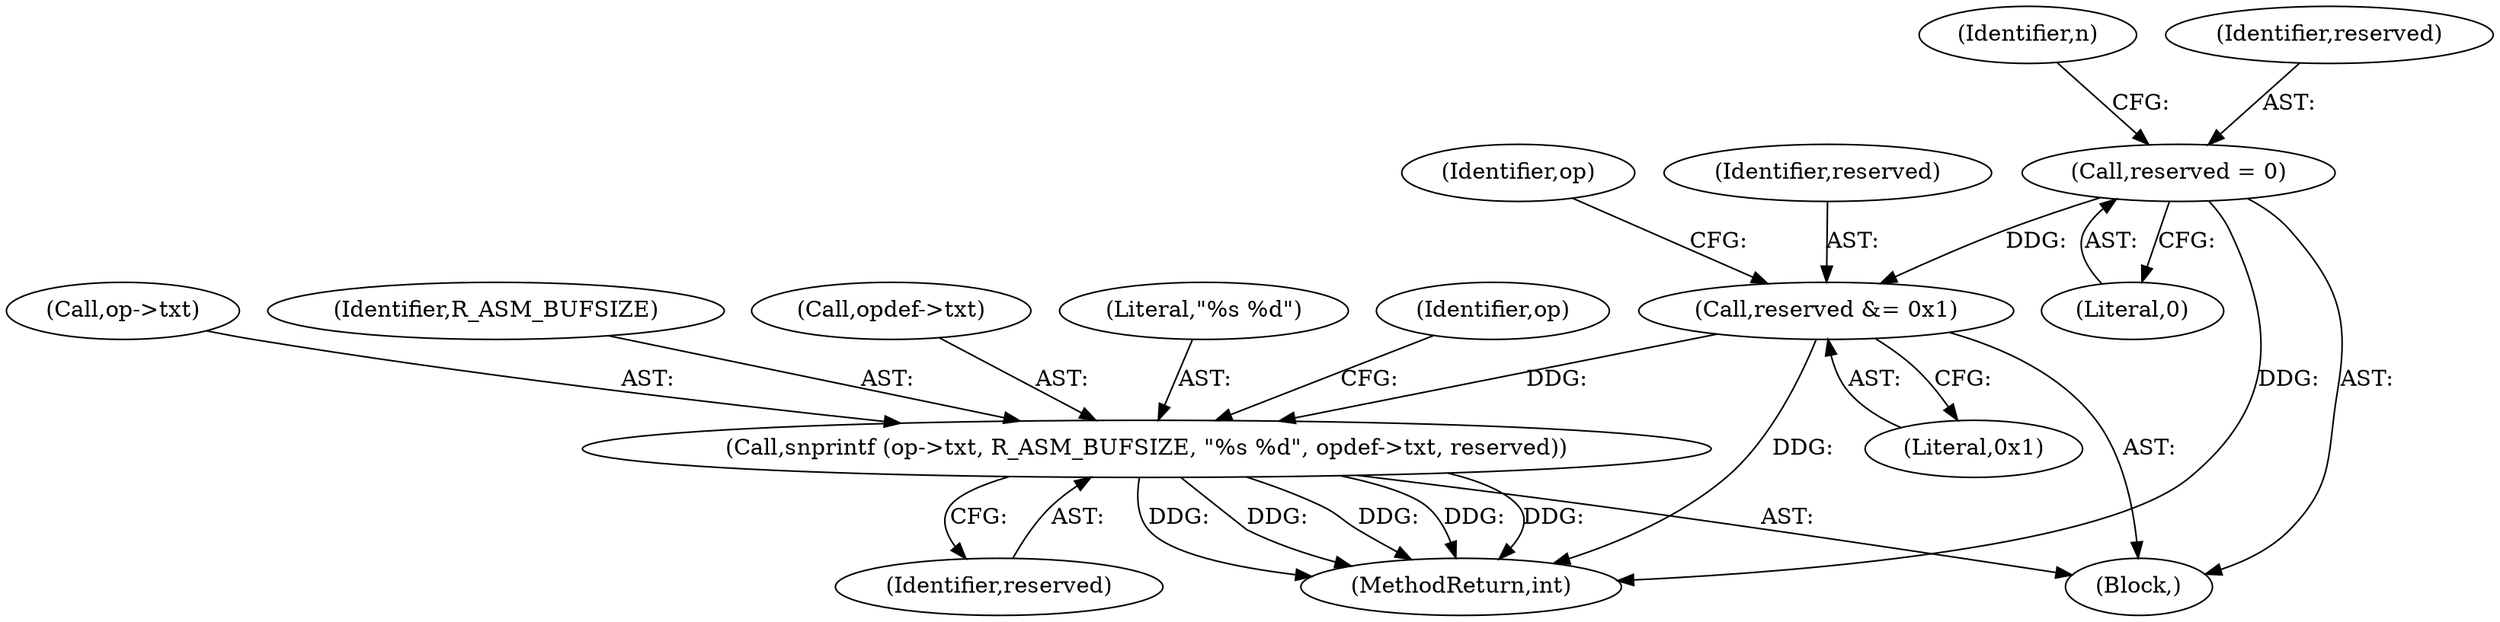 digraph "0_radare2_52b1526443c1f433087928291d1c3d37a5600515@API" {
"1000887" [label="(Call,snprintf (op->txt, R_ASM_BUFSIZE, \"%s %d\", opdef->txt, reserved))"];
"1000884" [label="(Call,reserved &= 0x1)"];
"1000859" [label="(Call,reserved = 0)"];
"1000864" [label="(Identifier,n)"];
"1000889" [label="(Identifier,op)"];
"1000888" [label="(Call,op->txt)"];
"1000859" [label="(Call,reserved = 0)"];
"1000886" [label="(Literal,0x1)"];
"1000860" [label="(Identifier,reserved)"];
"1000884" [label="(Call,reserved &= 0x1)"];
"1000891" [label="(Identifier,R_ASM_BUFSIZE)"];
"1001073" [label="(MethodReturn,int)"];
"1000896" [label="(Identifier,reserved)"];
"1000861" [label="(Literal,0)"];
"1000893" [label="(Call,opdef->txt)"];
"1000857" [label="(Block,)"];
"1000885" [label="(Identifier,reserved)"];
"1000887" [label="(Call,snprintf (op->txt, R_ASM_BUFSIZE, \"%s %d\", opdef->txt, reserved))"];
"1000892" [label="(Literal,\"%s %d\")"];
"1000899" [label="(Identifier,op)"];
"1000887" -> "1000857"  [label="AST: "];
"1000887" -> "1000896"  [label="CFG: "];
"1000888" -> "1000887"  [label="AST: "];
"1000891" -> "1000887"  [label="AST: "];
"1000892" -> "1000887"  [label="AST: "];
"1000893" -> "1000887"  [label="AST: "];
"1000896" -> "1000887"  [label="AST: "];
"1000899" -> "1000887"  [label="CFG: "];
"1000887" -> "1001073"  [label="DDG: "];
"1000887" -> "1001073"  [label="DDG: "];
"1000887" -> "1001073"  [label="DDG: "];
"1000887" -> "1001073"  [label="DDG: "];
"1000887" -> "1001073"  [label="DDG: "];
"1000884" -> "1000887"  [label="DDG: "];
"1000884" -> "1000857"  [label="AST: "];
"1000884" -> "1000886"  [label="CFG: "];
"1000885" -> "1000884"  [label="AST: "];
"1000886" -> "1000884"  [label="AST: "];
"1000889" -> "1000884"  [label="CFG: "];
"1000884" -> "1001073"  [label="DDG: "];
"1000859" -> "1000884"  [label="DDG: "];
"1000859" -> "1000857"  [label="AST: "];
"1000859" -> "1000861"  [label="CFG: "];
"1000860" -> "1000859"  [label="AST: "];
"1000861" -> "1000859"  [label="AST: "];
"1000864" -> "1000859"  [label="CFG: "];
"1000859" -> "1001073"  [label="DDG: "];
}
